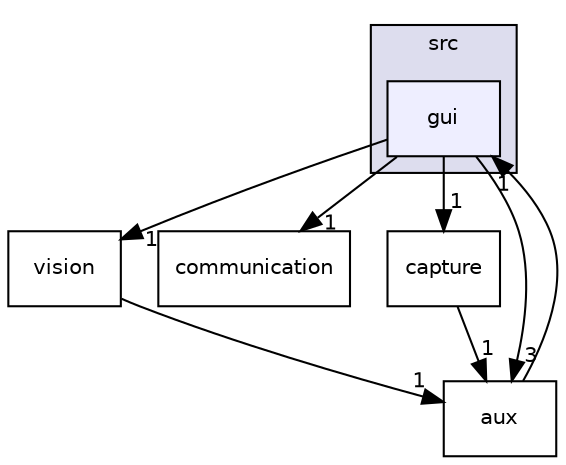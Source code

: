 digraph "src/gui" {
  compound=true
  node [ fontsize="10", fontname="Helvetica"];
  edge [ labelfontsize="10", labelfontname="Helvetica"];
  subgraph clusterdir_68267d1309a1af8e8297ef4c3efbcdba {
    graph [ bgcolor="#ddddee", pencolor="black", label="src" fontname="Helvetica", fontsize="10", URL="dir_68267d1309a1af8e8297ef4c3efbcdba.html"]
  dir_99d0482cf009f9d97a0877749b817f19 [shape=box, label="gui", style="filled", fillcolor="#eeeeff", pencolor="black", URL="dir_99d0482cf009f9d97a0877749b817f19.html"];
  }
  dir_dc1db25376c64edf07fdc99b5118e152 [shape=box label="vision" URL="dir_dc1db25376c64edf07fdc99b5118e152.html"];
  dir_6d2104db64b91953bbd7b8fedbb8a094 [shape=box label="communication" URL="dir_6d2104db64b91953bbd7b8fedbb8a094.html"];
  dir_33eff72d368e09fa9f58259b8a9511dc [shape=box label="capture" URL="dir_33eff72d368e09fa9f58259b8a9511dc.html"];
  dir_104414bf124d0ee68360fef0438d36a3 [shape=box label="aux" URL="dir_104414bf124d0ee68360fef0438d36a3.html"];
  dir_99d0482cf009f9d97a0877749b817f19->dir_dc1db25376c64edf07fdc99b5118e152 [headlabel="1", labeldistance=1.5 headhref="dir_000009_000011.html"];
  dir_99d0482cf009f9d97a0877749b817f19->dir_6d2104db64b91953bbd7b8fedbb8a094 [headlabel="1", labeldistance=1.5 headhref="dir_000009_000008.html"];
  dir_99d0482cf009f9d97a0877749b817f19->dir_33eff72d368e09fa9f58259b8a9511dc [headlabel="1", labeldistance=1.5 headhref="dir_000009_000007.html"];
  dir_99d0482cf009f9d97a0877749b817f19->dir_104414bf124d0ee68360fef0438d36a3 [headlabel="3", labeldistance=1.5 headhref="dir_000009_000006.html"];
  dir_dc1db25376c64edf07fdc99b5118e152->dir_104414bf124d0ee68360fef0438d36a3 [headlabel="1", labeldistance=1.5 headhref="dir_000011_000006.html"];
  dir_33eff72d368e09fa9f58259b8a9511dc->dir_104414bf124d0ee68360fef0438d36a3 [headlabel="1", labeldistance=1.5 headhref="dir_000007_000006.html"];
  dir_104414bf124d0ee68360fef0438d36a3->dir_99d0482cf009f9d97a0877749b817f19 [headlabel="1", labeldistance=1.5 headhref="dir_000006_000009.html"];
}
